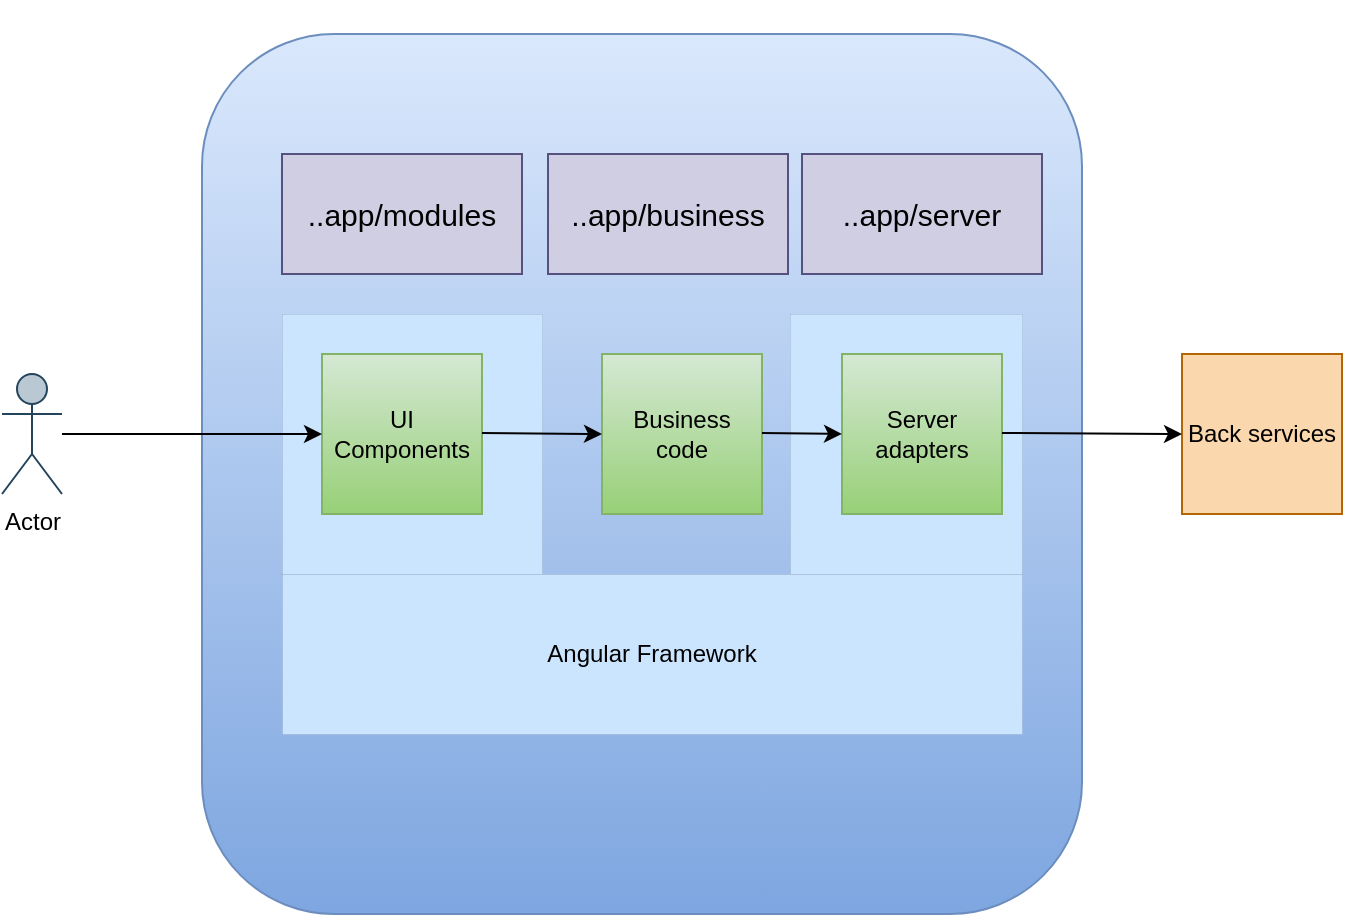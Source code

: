 <mxfile version="20.8.5" type="device"><diagram id="z6Yjpe6HvQgAe8unCV71" name="Page-1"><mxGraphModel dx="1434" dy="804" grid="1" gridSize="10" guides="1" tooltips="1" connect="1" arrows="1" fold="1" page="1" pageScale="1" pageWidth="827" pageHeight="1169" math="0" shadow="0"><root><mxCell id="0"/><mxCell id="1" parent="0"/><mxCell id="FSSSU1nTyY8xmhBLleuj-13" value="&lt;div align=&quot;right&quot;&gt;&lt;br&gt;&lt;/div&gt;" style="whiteSpace=wrap;html=1;aspect=fixed;labelPosition=center;verticalLabelPosition=top;align=center;verticalAlign=bottom;fillColor=#dae8fc;strokeColor=#6c8ebf;rounded=1;gradientColor=#7ea6e0;" vertex="1" parent="1"><mxGeometry x="190" y="90" width="440" height="440" as="geometry"/></mxCell><mxCell id="FSSSU1nTyY8xmhBLleuj-16" value="" style="rounded=0;whiteSpace=wrap;html=1;fillColor=#cce5ff;strokeWidth=0;strokeColor=#36393d;" vertex="1" parent="1"><mxGeometry x="484" y="230" width="116" height="130" as="geometry"/></mxCell><mxCell id="FSSSU1nTyY8xmhBLleuj-15" value="" style="rounded=0;whiteSpace=wrap;html=1;fillColor=#cce5ff;strokeWidth=0;strokeColor=#36393d;" vertex="1" parent="1"><mxGeometry x="230" y="230" width="130" height="130" as="geometry"/></mxCell><mxCell id="FSSSU1nTyY8xmhBLleuj-1" value="Business code" style="whiteSpace=wrap;html=1;aspect=fixed;fillColor=#d5e8d4;strokeColor=#82b366;gradientColor=#97d077;" vertex="1" parent="1"><mxGeometry x="390" y="250" width="80" height="80" as="geometry"/></mxCell><mxCell id="FSSSU1nTyY8xmhBLleuj-2" value="&lt;div&gt;Server adapters&lt;/div&gt;" style="whiteSpace=wrap;html=1;aspect=fixed;fillColor=#d5e8d4;strokeColor=#82b366;gradientColor=#97d077;" vertex="1" parent="1"><mxGeometry x="510" y="250" width="80" height="80" as="geometry"/></mxCell><mxCell id="FSSSU1nTyY8xmhBLleuj-3" value="Back services" style="whiteSpace=wrap;html=1;aspect=fixed;fillColor=#fad7ac;strokeColor=#b46504;" vertex="1" parent="1"><mxGeometry x="680" y="250" width="80" height="80" as="geometry"/></mxCell><mxCell id="FSSSU1nTyY8xmhBLleuj-4" value="&lt;div&gt;UI Components&lt;/div&gt;" style="whiteSpace=wrap;html=1;aspect=fixed;fillColor=#d5e8d4;strokeColor=#82b366;gradientColor=#97d077;" vertex="1" parent="1"><mxGeometry x="250" y="250" width="80" height="80" as="geometry"/></mxCell><mxCell id="FSSSU1nTyY8xmhBLleuj-5" value="Actor" style="shape=umlActor;verticalLabelPosition=bottom;verticalAlign=top;html=1;outlineConnect=0;fillColor=#bac8d3;strokeColor=#23445d;" vertex="1" parent="1"><mxGeometry x="90" y="260" width="30" height="60" as="geometry"/></mxCell><mxCell id="FSSSU1nTyY8xmhBLleuj-9" value="" style="endArrow=classic;html=1;rounded=0;" edge="1" parent="1" source="FSSSU1nTyY8xmhBLleuj-5" target="FSSSU1nTyY8xmhBLleuj-4"><mxGeometry width="50" height="50" relative="1" as="geometry"><mxPoint x="390" y="440" as="sourcePoint"/><mxPoint x="440" y="390" as="targetPoint"/></mxGeometry></mxCell><mxCell id="FSSSU1nTyY8xmhBLleuj-10" value="" style="endArrow=classic;html=1;rounded=0;" edge="1" parent="1"><mxGeometry width="50" height="50" relative="1" as="geometry"><mxPoint x="330" y="289.5" as="sourcePoint"/><mxPoint x="390" y="290" as="targetPoint"/></mxGeometry></mxCell><mxCell id="FSSSU1nTyY8xmhBLleuj-11" value="" style="endArrow=classic;html=1;rounded=0;entryX=0;entryY=0.5;entryDx=0;entryDy=0;" edge="1" parent="1" target="FSSSU1nTyY8xmhBLleuj-2"><mxGeometry width="50" height="50" relative="1" as="geometry"><mxPoint x="470" y="289.5" as="sourcePoint"/><mxPoint x="530" y="290" as="targetPoint"/></mxGeometry></mxCell><mxCell id="FSSSU1nTyY8xmhBLleuj-12" value="" style="endArrow=classic;html=1;rounded=0;entryX=0;entryY=0.5;entryDx=0;entryDy=0;" edge="1" parent="1" target="FSSSU1nTyY8xmhBLleuj-3"><mxGeometry width="50" height="50" relative="1" as="geometry"><mxPoint x="590" y="289.5" as="sourcePoint"/><mxPoint x="650" y="290" as="targetPoint"/></mxGeometry></mxCell><mxCell id="FSSSU1nTyY8xmhBLleuj-14" value="Angular Framework" style="rounded=0;whiteSpace=wrap;html=1;fillColor=#cce5ff;strokeWidth=0;strokeColor=#36393d;" vertex="1" parent="1"><mxGeometry x="230" y="360" width="370" height="80" as="geometry"/></mxCell><mxCell id="FSSSU1nTyY8xmhBLleuj-18" value="..app/modules" style="rounded=0;whiteSpace=wrap;html=1;strokeWidth=1;fontSize=15;fillColor=#d0cee2;strokeColor=#56517e;" vertex="1" parent="1"><mxGeometry x="230" y="150" width="120" height="60" as="geometry"/></mxCell><mxCell id="FSSSU1nTyY8xmhBLleuj-19" value="..app/business" style="rounded=0;whiteSpace=wrap;html=1;strokeWidth=1;fontSize=15;fillColor=#d0cee2;strokeColor=#56517e;" vertex="1" parent="1"><mxGeometry x="363" y="150" width="120" height="60" as="geometry"/></mxCell><mxCell id="FSSSU1nTyY8xmhBLleuj-20" value="..app/server" style="rounded=0;whiteSpace=wrap;html=1;strokeWidth=1;fontSize=15;fillColor=#d0cee2;strokeColor=#56517e;" vertex="1" parent="1"><mxGeometry x="490" y="150" width="120" height="60" as="geometry"/></mxCell></root></mxGraphModel></diagram></mxfile>